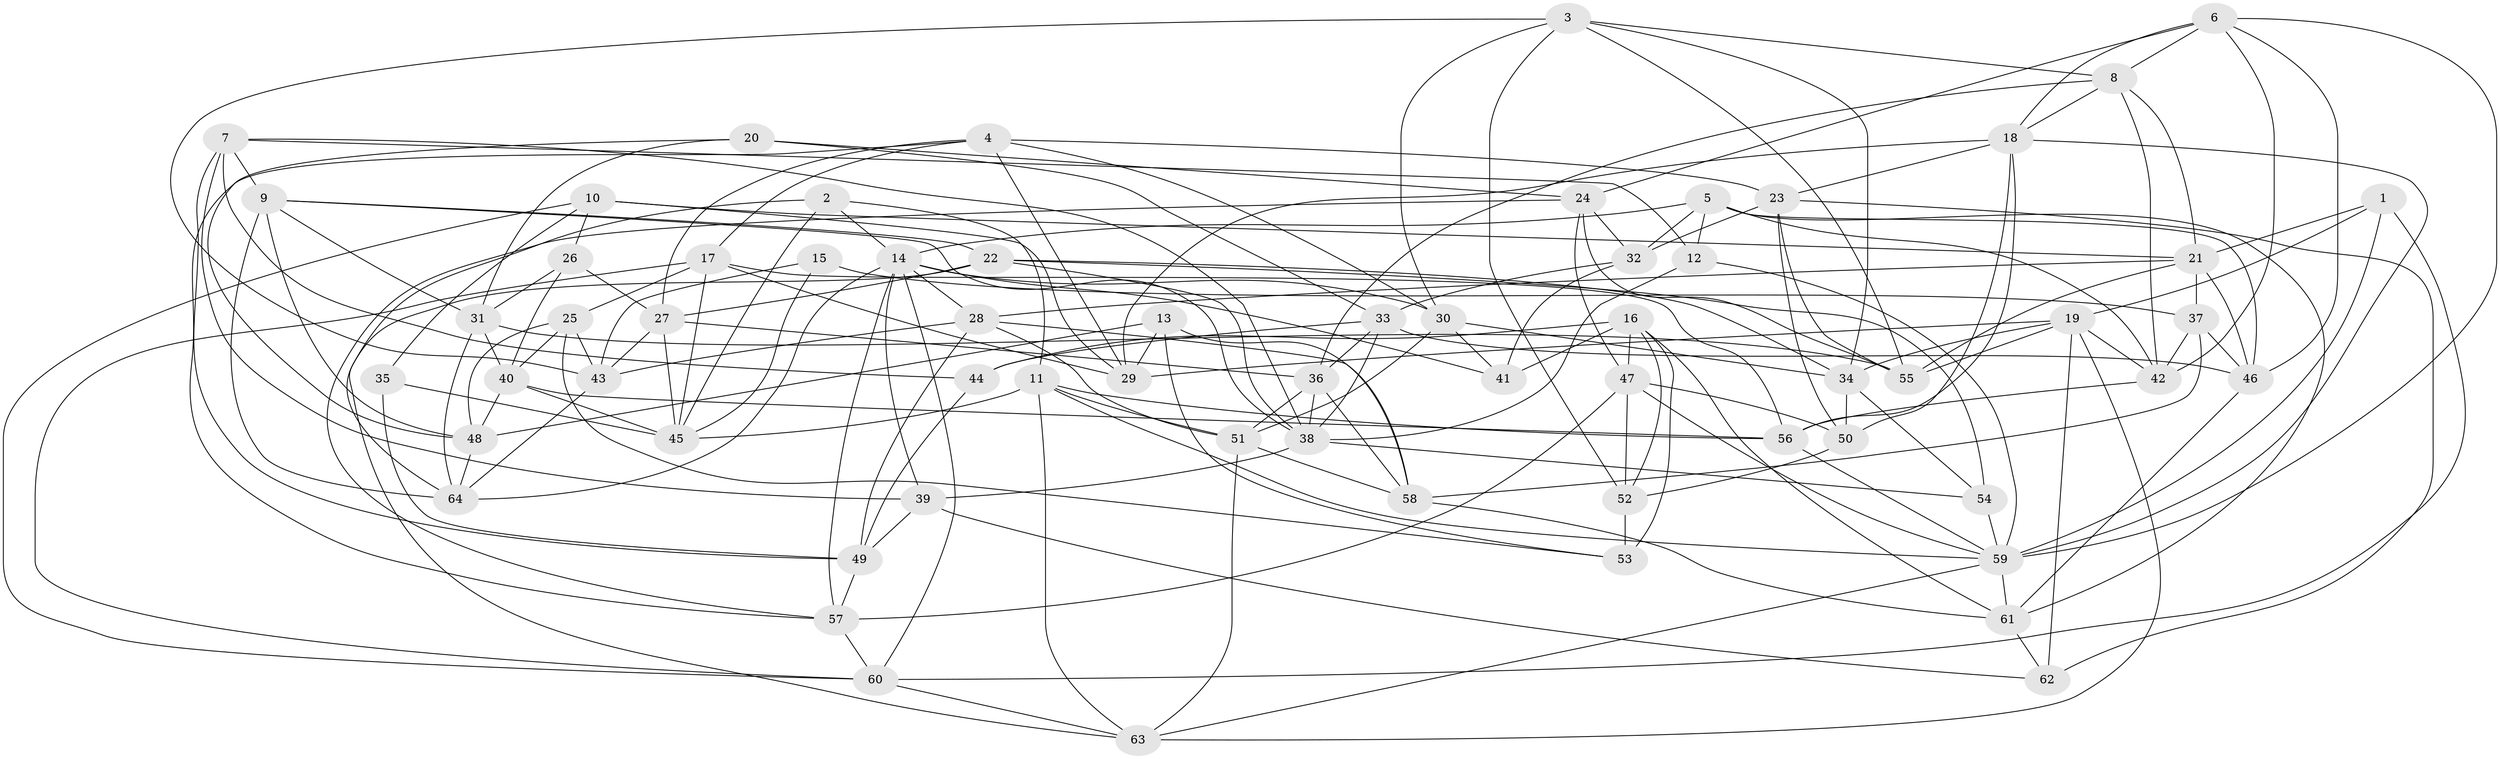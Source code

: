 // original degree distribution, {4: 1.0}
// Generated by graph-tools (version 1.1) at 2025/02/03/09/25 03:02:56]
// undirected, 64 vertices, 181 edges
graph export_dot {
graph [start="1"]
  node [color=gray90,style=filled];
  1;
  2;
  3;
  4;
  5;
  6;
  7;
  8;
  9;
  10;
  11;
  12;
  13;
  14;
  15;
  16;
  17;
  18;
  19;
  20;
  21;
  22;
  23;
  24;
  25;
  26;
  27;
  28;
  29;
  30;
  31;
  32;
  33;
  34;
  35;
  36;
  37;
  38;
  39;
  40;
  41;
  42;
  43;
  44;
  45;
  46;
  47;
  48;
  49;
  50;
  51;
  52;
  53;
  54;
  55;
  56;
  57;
  58;
  59;
  60;
  61;
  62;
  63;
  64;
  1 -- 19 [weight=1.0];
  1 -- 21 [weight=1.0];
  1 -- 59 [weight=1.0];
  1 -- 60 [weight=1.0];
  2 -- 11 [weight=1.0];
  2 -- 14 [weight=1.0];
  2 -- 45 [weight=1.0];
  2 -- 64 [weight=1.0];
  3 -- 8 [weight=1.0];
  3 -- 30 [weight=1.0];
  3 -- 34 [weight=1.0];
  3 -- 43 [weight=1.0];
  3 -- 52 [weight=1.0];
  3 -- 55 [weight=1.0];
  4 -- 17 [weight=1.0];
  4 -- 23 [weight=1.0];
  4 -- 27 [weight=1.0];
  4 -- 29 [weight=1.0];
  4 -- 30 [weight=1.0];
  4 -- 57 [weight=1.0];
  5 -- 12 [weight=1.0];
  5 -- 14 [weight=1.0];
  5 -- 32 [weight=1.0];
  5 -- 42 [weight=1.0];
  5 -- 46 [weight=1.0];
  5 -- 61 [weight=1.0];
  6 -- 8 [weight=1.0];
  6 -- 18 [weight=1.0];
  6 -- 24 [weight=1.0];
  6 -- 42 [weight=1.0];
  6 -- 46 [weight=1.0];
  6 -- 59 [weight=1.0];
  7 -- 9 [weight=1.0];
  7 -- 12 [weight=1.0];
  7 -- 38 [weight=1.0];
  7 -- 39 [weight=1.0];
  7 -- 44 [weight=1.0];
  7 -- 49 [weight=1.0];
  8 -- 18 [weight=1.0];
  8 -- 21 [weight=1.0];
  8 -- 36 [weight=1.0];
  8 -- 42 [weight=1.0];
  9 -- 22 [weight=1.0];
  9 -- 31 [weight=1.0];
  9 -- 38 [weight=1.0];
  9 -- 48 [weight=1.0];
  9 -- 64 [weight=1.0];
  10 -- 21 [weight=2.0];
  10 -- 26 [weight=1.0];
  10 -- 29 [weight=1.0];
  10 -- 35 [weight=1.0];
  10 -- 60 [weight=1.0];
  11 -- 45 [weight=1.0];
  11 -- 51 [weight=1.0];
  11 -- 56 [weight=1.0];
  11 -- 59 [weight=1.0];
  11 -- 63 [weight=1.0];
  12 -- 38 [weight=1.0];
  12 -- 59 [weight=1.0];
  13 -- 29 [weight=1.0];
  13 -- 48 [weight=1.0];
  13 -- 53 [weight=1.0];
  13 -- 58 [weight=1.0];
  14 -- 28 [weight=1.0];
  14 -- 30 [weight=1.0];
  14 -- 39 [weight=1.0];
  14 -- 41 [weight=2.0];
  14 -- 57 [weight=1.0];
  14 -- 60 [weight=1.0];
  14 -- 64 [weight=1.0];
  15 -- 37 [weight=2.0];
  15 -- 43 [weight=1.0];
  15 -- 45 [weight=1.0];
  16 -- 41 [weight=1.0];
  16 -- 44 [weight=1.0];
  16 -- 47 [weight=1.0];
  16 -- 52 [weight=1.0];
  16 -- 53 [weight=1.0];
  16 -- 61 [weight=1.0];
  17 -- 25 [weight=1.0];
  17 -- 29 [weight=1.0];
  17 -- 45 [weight=1.0];
  17 -- 56 [weight=1.0];
  17 -- 60 [weight=1.0];
  18 -- 23 [weight=1.0];
  18 -- 29 [weight=1.0];
  18 -- 50 [weight=2.0];
  18 -- 56 [weight=1.0];
  18 -- 59 [weight=1.0];
  19 -- 29 [weight=1.0];
  19 -- 34 [weight=1.0];
  19 -- 42 [weight=1.0];
  19 -- 55 [weight=1.0];
  19 -- 62 [weight=2.0];
  19 -- 63 [weight=1.0];
  20 -- 24 [weight=1.0];
  20 -- 31 [weight=1.0];
  20 -- 33 [weight=1.0];
  20 -- 48 [weight=1.0];
  21 -- 28 [weight=1.0];
  21 -- 37 [weight=1.0];
  21 -- 46 [weight=1.0];
  21 -- 55 [weight=1.0];
  22 -- 27 [weight=1.0];
  22 -- 34 [weight=1.0];
  22 -- 38 [weight=1.0];
  22 -- 54 [weight=1.0];
  22 -- 63 [weight=1.0];
  23 -- 32 [weight=1.0];
  23 -- 50 [weight=1.0];
  23 -- 55 [weight=1.0];
  23 -- 62 [weight=1.0];
  24 -- 32 [weight=1.0];
  24 -- 47 [weight=1.0];
  24 -- 55 [weight=1.0];
  24 -- 57 [weight=1.0];
  25 -- 40 [weight=1.0];
  25 -- 43 [weight=1.0];
  25 -- 48 [weight=1.0];
  25 -- 53 [weight=2.0];
  26 -- 27 [weight=1.0];
  26 -- 31 [weight=1.0];
  26 -- 40 [weight=1.0];
  27 -- 36 [weight=1.0];
  27 -- 43 [weight=1.0];
  27 -- 45 [weight=1.0];
  28 -- 43 [weight=1.0];
  28 -- 49 [weight=1.0];
  28 -- 51 [weight=1.0];
  28 -- 58 [weight=1.0];
  30 -- 34 [weight=1.0];
  30 -- 41 [weight=1.0];
  30 -- 51 [weight=1.0];
  31 -- 40 [weight=1.0];
  31 -- 55 [weight=1.0];
  31 -- 64 [weight=1.0];
  32 -- 33 [weight=1.0];
  32 -- 41 [weight=2.0];
  33 -- 36 [weight=1.0];
  33 -- 38 [weight=1.0];
  33 -- 44 [weight=1.0];
  33 -- 46 [weight=1.0];
  34 -- 50 [weight=1.0];
  34 -- 54 [weight=1.0];
  35 -- 45 [weight=2.0];
  35 -- 49 [weight=1.0];
  36 -- 38 [weight=1.0];
  36 -- 51 [weight=1.0];
  36 -- 58 [weight=1.0];
  37 -- 42 [weight=1.0];
  37 -- 46 [weight=1.0];
  37 -- 58 [weight=1.0];
  38 -- 39 [weight=1.0];
  38 -- 54 [weight=1.0];
  39 -- 49 [weight=1.0];
  39 -- 62 [weight=2.0];
  40 -- 45 [weight=1.0];
  40 -- 48 [weight=1.0];
  40 -- 56 [weight=1.0];
  42 -- 56 [weight=1.0];
  43 -- 64 [weight=1.0];
  44 -- 49 [weight=1.0];
  46 -- 61 [weight=1.0];
  47 -- 50 [weight=1.0];
  47 -- 52 [weight=1.0];
  47 -- 57 [weight=1.0];
  47 -- 59 [weight=1.0];
  48 -- 64 [weight=1.0];
  49 -- 57 [weight=1.0];
  50 -- 52 [weight=1.0];
  51 -- 58 [weight=1.0];
  51 -- 63 [weight=1.0];
  52 -- 53 [weight=2.0];
  54 -- 59 [weight=1.0];
  56 -- 59 [weight=1.0];
  57 -- 60 [weight=1.0];
  58 -- 61 [weight=1.0];
  59 -- 61 [weight=1.0];
  59 -- 63 [weight=1.0];
  60 -- 63 [weight=1.0];
  61 -- 62 [weight=1.0];
}
